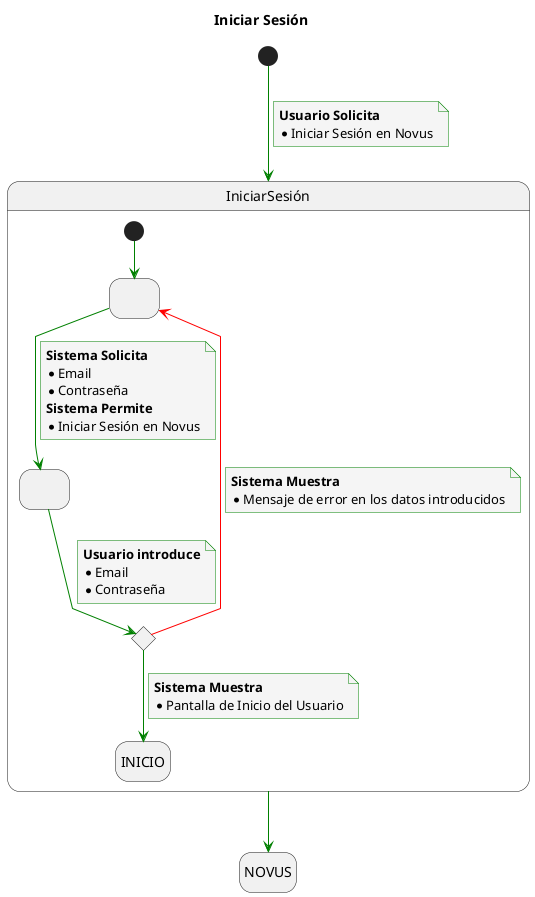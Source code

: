@startuml

title Iniciar Sesión

skinparam {
    NoteBackgroundColor #whiteSmoke
    ArrowColor #green
    NoteBorderColor #green
    linetype polyline
}

hide empty description

state endState as "NOVUS"

[*] --> IniciarSesión
note on link
    <b>Usuario Solicita</b>
    * Iniciar Sesión en Novus
end note

IniciarSesión --> endState

state IniciarSesión {
state 2 as " "
state 3 as " "
state 4 <<choice>>

[*] -down-> 2

2 -down-> 3
note on link
<b>Sistema Solicita</b>
* Email
* Contraseña
<b>Sistema Permite</b>
* Iniciar Sesión en Novus
end note

3 -down-> 4
note on link
<b>Usuario introduce</b>
* Email
* Contraseña
end note

4 -down-> INICIO
note on link
<b>Sistema Muestra</b>
* Pantalla de Inicio del Usuario
end note

4 -[#red]-> 2
note on link
<b>Sistema Muestra</b>
* Mensaje de error en los datos introducidos
end note

}

@enduml